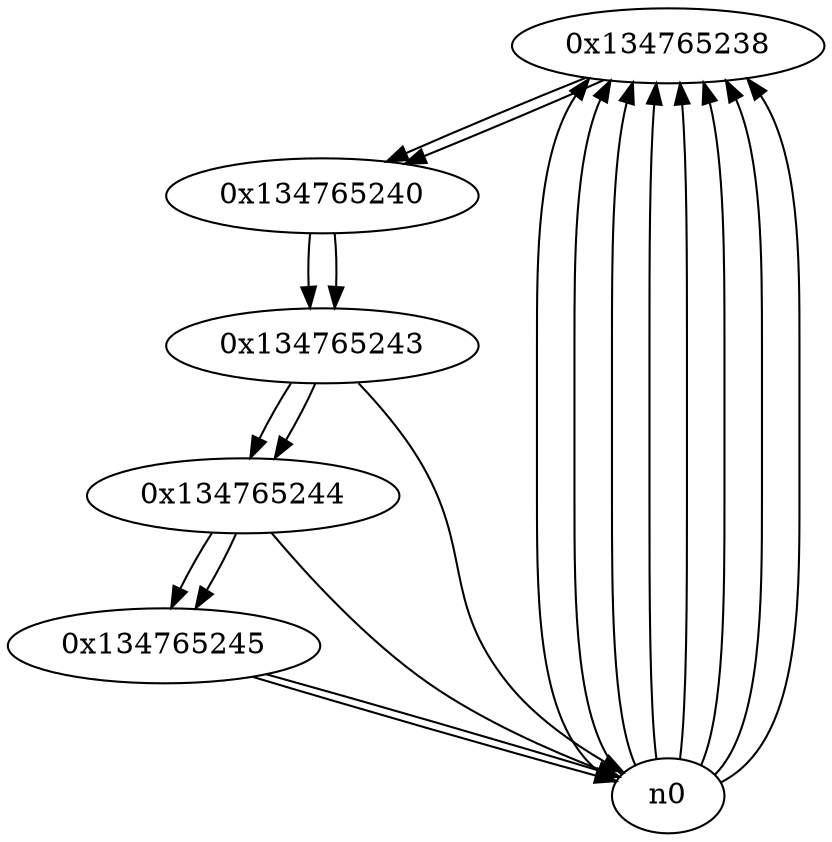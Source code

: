 digraph G{
/* nodes */
  n1 [label="0x134765238"]
  n2 [label="0x134765240"]
  n3 [label="0x134765243"]
  n4 [label="0x134765244"]
  n5 [label="0x134765245"]
/* edges */
n1 -> n2;
n0 -> n1;
n0 -> n1;
n0 -> n1;
n0 -> n1;
n0 -> n1;
n0 -> n1;
n0 -> n1;
n0 -> n1;
n2 -> n3;
n1 -> n2;
n3 -> n4;
n3 -> n0;
n2 -> n3;
n4 -> n5;
n4 -> n0;
n3 -> n4;
n5 -> n0;
n5 -> n0;
n4 -> n5;
}
